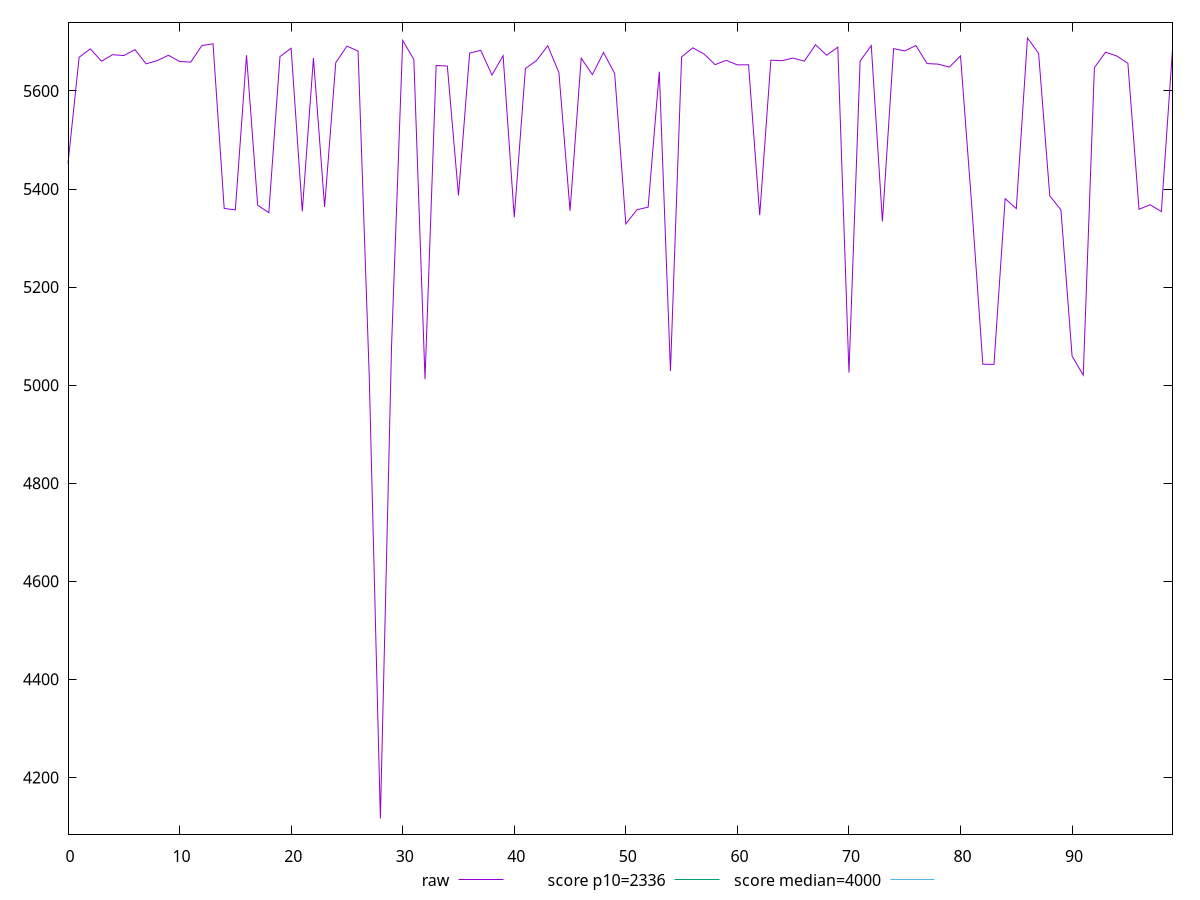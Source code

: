reset

$raw <<EOF
0 5452.024000000001
1 5668.9050000000025
2 5685.929999999999
3 5660.737000000002
4 5674.010999999999
5 5672.247999999999
6 5684.253999999997
7 5655.440999999999
8 5662.035999999999
9 5672.909000000001
10 5660.239000000003
11 5658.8179999999975
12 5692.681000000002
13 5696.178000000002
14 5360.449000000002
15 5357.454999999999
16 5672.8640000000005
17 5366.959
18 5351.9169999999995
19 5670.229000000001
20 5687.143999999998
21 5354.439999999999
22 5667.268000000001
23 5363.547999999999
24 5657.732999999999
25 5691.505999999999
26 5681.341999999999
27 5018.971
28 4116.095000000001
29 5078.881
30 5703.11
31 5664.254
32 5012.054999999999
33 5651.991
34 5650.929000000002
35 5386.9400000000005
36 5677.285
37 5682.913999999999
38 5632.6669999999995
39 5671.955
40 5342.448000000001
41 5645.850000000002
42 5662.1640000000025
43 5692.27
44 5637.596
45 5355.585999999998
46 5666.844000000001
47 5633.443999999999
48 5678.551999999999
49 5635.557999999999
50 5328.9569999999985
51 5357.818999999998
52 5363.097000000002
53 5639.357000000002
54 5028.893999999998
55 5669.608000000003
56 5688.055999999998
57 5675.632999999997
58 5653.743999999999
59 5662.457999999999
60 5653.162999999999
61 5653.490000000002
62 5346.745999999997
63 5662.899000000001
64 5661.831999999999
65 5667.160999999998
66 5660.885000000001
67 5694.308000000002
68 5672.971000000001
69 5689.381
70 5025.4569999999985
71 5661.258999999998
72 5692.688000000001
73 5333.920000000001
74 5686.388000000001
75 5681.762999999998
76 5692.696999999999
77 5655.901999999998
78 5654.780000000002
79 5648.639000000002
80 5671.632999999998
81 5367.8600000000015
82 5042.682999999999
83 5042.3060000000005
84 5380.376
85 5360.057000000001
86 5708.268000000001
87 5676.762999999999
88 5386.225999999999
89 5357.527999999998
90 5059.270999999999
91 5020.332
92 5647.601999999999
93 5679.1799999999985
94 5671.413999999998
95 5656.553999999999
96 5358.771999999999
97 5367.972999999997
98 5354.047
99 5684.520999999998
EOF

set key outside below
set xrange [0:99]
set yrange [4084.251540000001:5740.111460000001]
set trange [4084.251540000001:5740.111460000001]
set terminal svg size 640, 500 enhanced background rgb 'white'
set output "reports/report_00031_2021-02-24T23-18-18.084Z/first-meaningful-paint/samples/astro/raw/values.svg"

plot $raw title "raw" with line, \
     2336 title "score p10=2336", \
     4000 title "score median=4000"

reset
